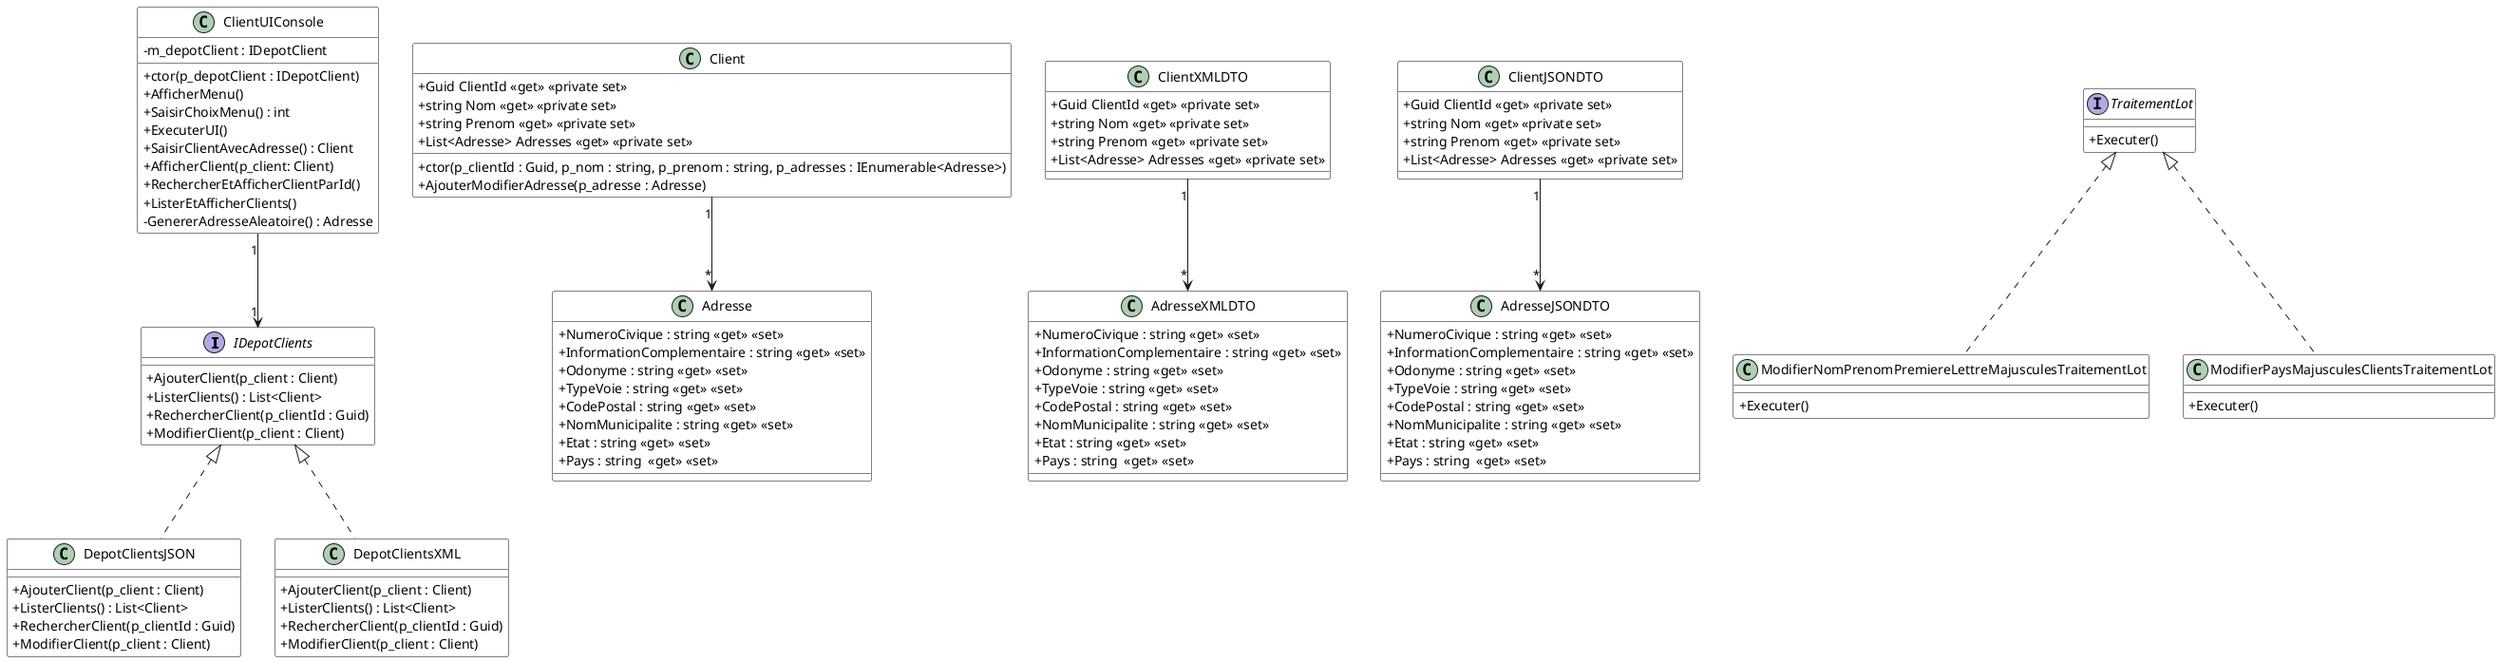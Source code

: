 @startuml DiagClassesClients

skinparam classAttributeIconSize 0
skinparam class {
    BackgroundColor White
    BorderColor #000
}

IDepotClients <|.. DepotClientsJSON
IDepotClients <|.. DepotClientsXML
Client "1" --> "*" Adresse
ClientXMLDTO "1" --> "*" AdresseXMLDTO
ClientJSONDTO "1" --> "*" AdresseJSONDTO
ClientUIConsole "1" --> "1" IDepotClients

TraitementLot <|.. ModifierNomPrenomPremiereLettreMajusculesTraitementLot
TraitementLot <|.. ModifierPaysMajusculesClientsTraitementLot


interface IDepotClients {
    + AjouterClient(p_client : Client)
    + ListerClients() : List<Client>
    + RechercherClient(p_clientId : Guid)
    + ModifierClient(p_client : Client)
}

class DepotClientsXML {
    + AjouterClient(p_client : Client)
    + ListerClients() : List<Client>
    + RechercherClient(p_clientId : Guid)
    + ModifierClient(p_client : Client)
}

class DepotClientsJSON {
    + AjouterClient(p_client : Client)
    + ListerClients() : List<Client>
    + RechercherClient(p_clientId : Guid)
    + ModifierClient(p_client : Client)
}

class Client {
    + ctor(p_clientId : Guid, p_nom : string, p_prenom : string, p_adresses : IEnumerable<Adresse>)
    + Guid ClientId <<get>> <<private set>>
    + string Nom <<get>> <<private set>>
    + string Prenom <<get>> <<private set>>
    + List<Adresse> Adresses <<get>> <<private set>>
    + AjouterModifierAdresse(p_adresse : Adresse)
}

class ClientJSONDTO {
    + Guid ClientId <<get>> <<private set>>
    + string Nom <<get>> <<private set>>
    + string Prenom <<get>> <<private set>>
    + List<Adresse> Adresses <<get>> <<private set>>
}

class ClientXMLDTO {
    + Guid ClientId <<get>> <<private set>>
    + string Nom <<get>> <<private set>>
    + string Prenom <<get>> <<private set>>
    + List<Adresse> Adresses <<get>> <<private set>>
}

class Adresse {
    + NumeroCivique : string <<get>> <<set>>
    + InformationComplementaire : string <<get>> <<set>>
    + Odonyme : string <<get>> <<set>>
    + TypeVoie : string <<get>> <<set>>
    + CodePostal : string <<get>> <<set>>
    + NomMunicipalite : string <<get>> <<set>>
    + Etat : string <<get>> <<set>>
    + Pays : string  <<get>> <<set>>
}

class AdresseXMLDTO {
    + NumeroCivique : string <<get>> <<set>>
    + InformationComplementaire : string <<get>> <<set>>
    + Odonyme : string <<get>> <<set>>
    + TypeVoie : string <<get>> <<set>>
    + CodePostal : string <<get>> <<set>>
    + NomMunicipalite : string <<get>> <<set>>
    + Etat : string <<get>> <<set>>
    + Pays : string  <<get>> <<set>>
}

class AdresseJSONDTO {
    + NumeroCivique : string <<get>> <<set>>
    + InformationComplementaire : string <<get>> <<set>>
    + Odonyme : string <<get>> <<set>>
    + TypeVoie : string <<get>> <<set>>
    + CodePostal : string <<get>> <<set>>
    + NomMunicipalite : string <<get>> <<set>>
    + Etat : string <<get>> <<set>>
    + Pays : string  <<get>> <<set>>
}

class ClientUIConsole {
    - m_depotClient : IDepotClient
    + ctor(p_depotClient : IDepotClient)
    + AfficherMenu()
    + SaisirChoixMenu() : int
    + ExecuterUI()
    + SaisirClientAvecAdresse() : Client
    + AfficherClient(p_client: Client)
    + RechercherEtAfficherClientParId()
    + ListerEtAfficherClients()
    - GenererAdresseAleatoire() : Adresse
}

interface TraitementLot {
    + Executer()
}

class ModifierNomPrenomPremiereLettreMajusculesTraitementLot {
       + Executer()
}

class ModifierPaysMajusculesClientsTraitementLot {
    + Executer()
}
@enduml